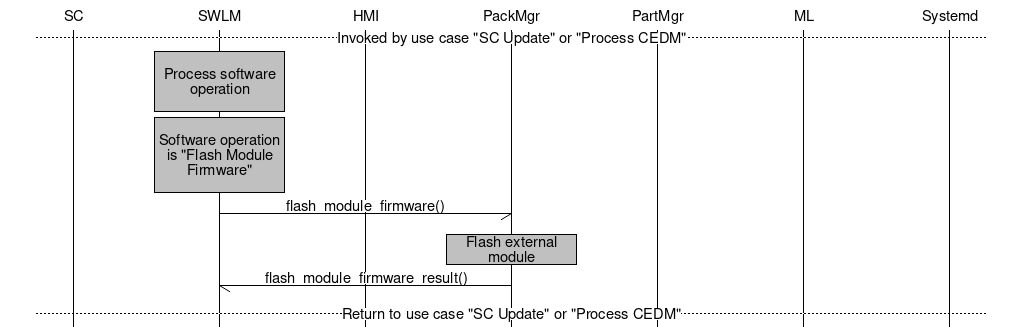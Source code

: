 #
#
# Sequence diagram description
#
# The sequence diagram description below is translated to
# a PNG image by mscgen (http://www.mcternan.me.uk/mscgen/)
# 
# Recompile updated diagrams to a png image with:
#  
#   mscgen -T png swm.msc
#

msc {
  width="1024";
  "SC",  "SWLM", "HMI", "PackMgr", "PartMgr", "ML", "Systemd";
  --- [ label="Invoked by use case \"SC Update\" or \"Process CEDM\""];
  "SWLM" box "SWLM" [ textbgcolour="silver", label = "\nProcess software operation\n" ];
  "SWLM" box "SWLM" [  textbgcolour="silver", label = "\nSoftware operation is \"Flash Module Firmware\"\n" ];
  "SWLM" -> "PackMgr" [ label = "flash_module_firmware()" ];
  "PackMgr" box "PackMgr" [ textbgcolour="silver", label = "Flash external module" ];
  "PackMgr" -> "SWLM" [ label = "flash_module_firmware_result()" ];
  --- [ label = "Return to use case \"SC Update\" or \"Process CEDM\""];
}
